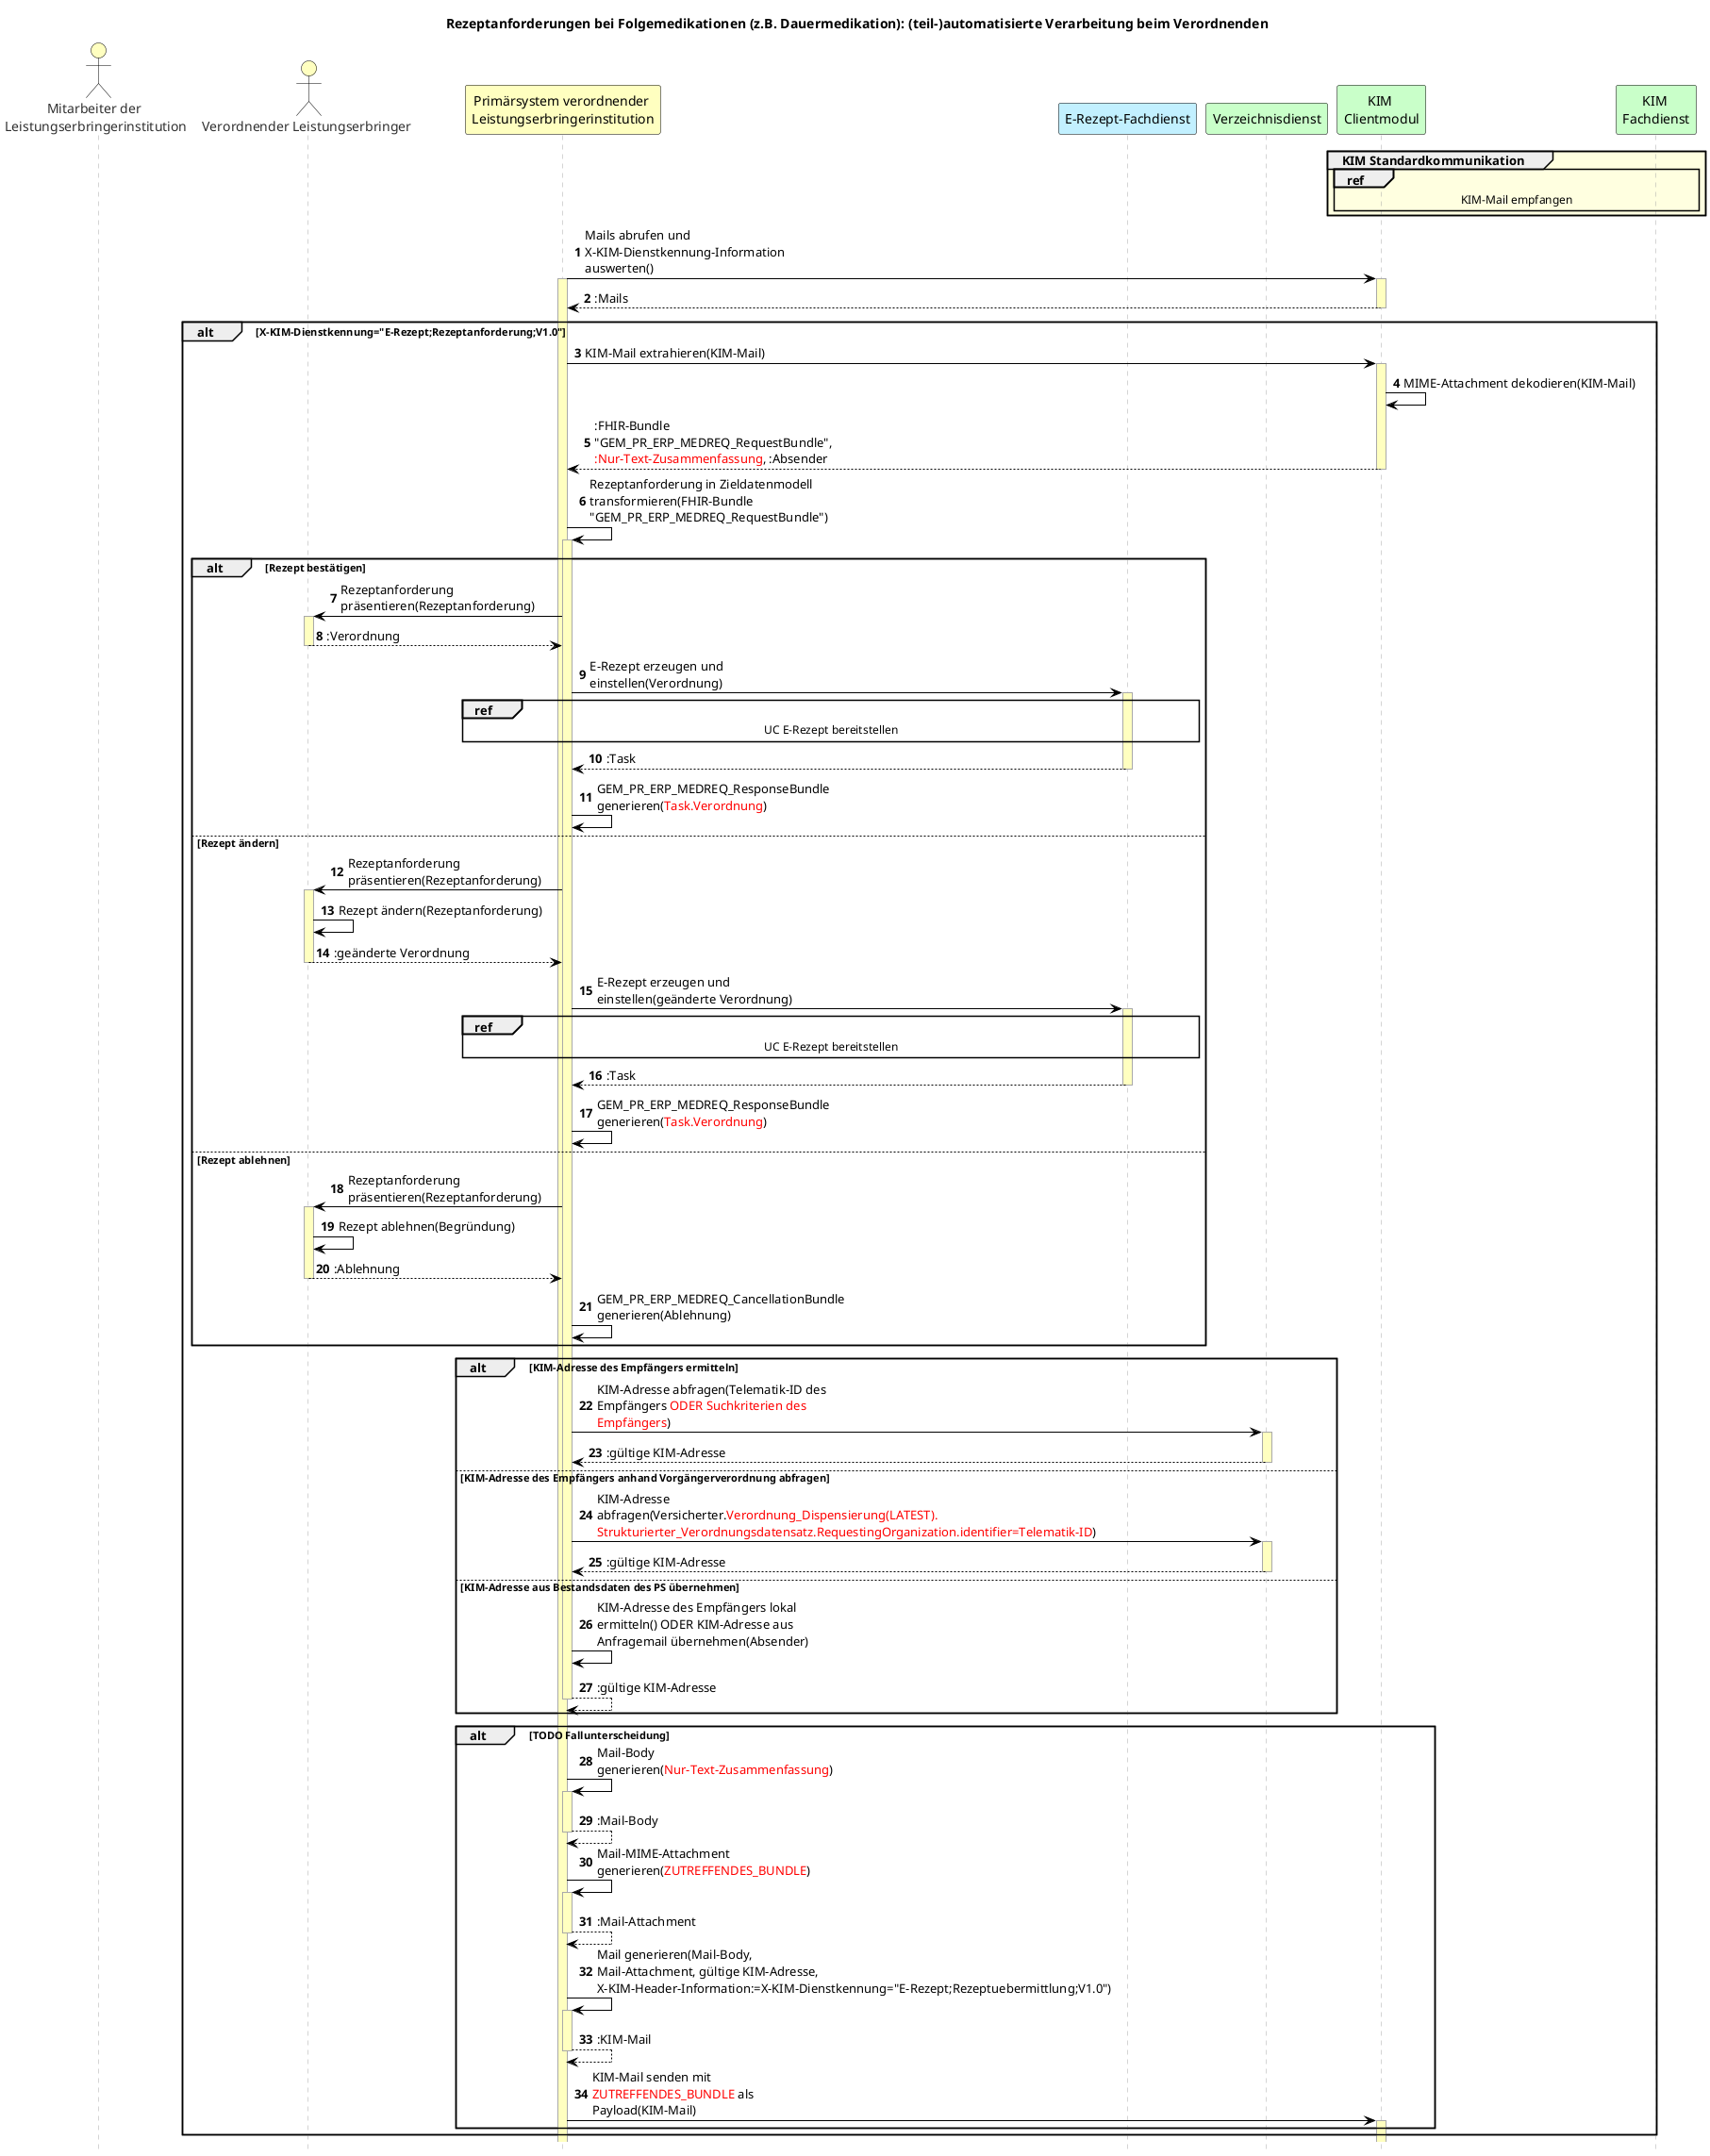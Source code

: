 @startuml

skinparam sequence {
    ArrowColor black
    ActorBorderColor black
    LifeLineBorderColor darkgray
    LifeLineBackgroundColor #ffffc0

    ParticipantBorderColor black
    ParticipantBackgroundColor #ffffc0
    ParticipantFontName Arial
    ParticipantFontSize 14
    ParticipantFontColor black

    ActorBackgroundColor #ffffc0
    ActorFontColor #303030
    ActorFontSize 14
    ActorFontName Arial

    BoxBorderColor gray
}

skinparam maxMessageSize 250
title Rezeptanforderungen bei Folgemedikationen (z.B. Dauermedikation): (teil-)automatisierte Verarbeitung beim Verordnenden
hide footbox
autonumber

actor "Mitarbeiter der \nLeistungserbringerinstitution" as MA_LEI
actor "Verordnender Leistungserbringer" as Arzt
participant "Primärsystem verordnender \nLeistungserbringerinstitution" as PS_Arzt
participant "E-Rezept-Fachdienst" as erpFD #APPLICATION
participant "Verzeichnisdienst" as VZD #TECHNOLOGY
participant "KIM \nClientmodul" as Kim_cm #TECHNOLOGY
participant "KIM \nFachdienst" as Kim_fd #TECHNOLOGY

group #LightYellow KIM Standardkommunikation
    ref over Kim_cm, Kim_fd
        KIM-Mail empfangen
    end ref
end


PS_Arzt -> Kim_cm++: Mails abrufen und X-KIM-Dienstkennung-Information auswerten()
activate PS_Arzt
return :Mails

alt X-KIM-Dienstkennung="E-Rezept;Rezeptanforderung;V1.0"
    PS_Arzt -> Kim_cm++: KIM-Mail extrahieren(KIM-Mail)
    Kim_cm -> Kim_cm: MIME-Attachment dekodieren(KIM-Mail)
    return :FHIR-Bundle "GEM_PR_ERP_MEDREQ_RequestBundle", <font color=red>:Nur-Text-Zusammenfassung</font>, :Absender


    PS_Arzt -> PS_Arzt++: Rezeptanforderung in Zieldatenmodell transformieren(FHIR-Bundle "GEM_PR_ERP_MEDREQ_RequestBundle")


    alt Rezept bestätigen
        PS_Arzt -> Arzt++: Rezeptanforderung präsentieren(Rezeptanforderung)
        return :Verordnung

        PS_Arzt -> erpFD++: E-Rezept erzeugen und einstellen(Verordnung)
        ref over PS_Arzt, erpFD
            UC E-Rezept bereitstellen
        end ref
        return :Task
        PS_Arzt -> PS_Arzt: GEM_PR_ERP_MEDREQ_ResponseBundle generieren(<font color=red>Task.Verordnung</font>)

    else Rezept ändern
        PS_Arzt -> Arzt++:Rezeptanforderung präsentieren(Rezeptanforderung)
        Arzt -> Arzt: Rezept ändern(Rezeptanforderung)
        return :geänderte Verordnung

        PS_Arzt -> erpFD++: E-Rezept erzeugen und einstellen(geänderte Verordnung)
        ref over PS_Arzt, erpFD
            UC E-Rezept bereitstellen
        end ref
        return :Task

        PS_Arzt -> PS_Arzt: GEM_PR_ERP_MEDREQ_ResponseBundle generieren(<font color=red>Task.Verordnung</font>)

    else Rezept ablehnen
        PS_Arzt -> Arzt++:Rezeptanforderung präsentieren(Rezeptanforderung)
        Arzt -> Arzt: Rezept ablehnen(Begründung)
        return :Ablehnung

        PS_Arzt -> PS_Arzt: GEM_PR_ERP_MEDREQ_CancellationBundle generieren(Ablehnung)

    end

    alt KIM-Adresse des Empfängers ermitteln
        PS_Arzt -> VZD++: KIM-Adresse abfragen(Telematik-ID des Empfängers <font color=red>ODER Suchkriterien des Empfängers</font>)
        return :gültige KIM-Adresse
    else KIM-Adresse des Empfängers anhand Vorgängerverordnung abfragen
        PS_Arzt -> VZD++: KIM-Adresse abfragen(Versicherter.<font color=red>Verordnung_Dispensierung(LATEST). Strukturierter_Verordnungsdatensatz.RequestingOrganization.identifier=Telematik-ID</font>)
        return :gültige KIM-Adresse
    else KIM-Adresse aus Bestandsdaten des PS übernehmen
        PS_Arzt -> PS_Arzt: KIM-Adresse des Empfängers lokal ermitteln() ODER KIM-Adresse aus Anfragemail übernehmen(Absender)
        return :gültige KIM-Adresse
    end


    alt TODO Fallunterscheidung
    PS_Arzt -> PS_Arzt++: Mail-Body generieren(<font color=red>Nur-Text-Zusammenfassung</font>)
    return :Mail-Body
    PS_Arzt -> PS_Arzt++: Mail-MIME-Attachment generieren(<font color=red>ZUTREFFENDES_BUNDLE</font>)
    return :Mail-Attachment

    PS_Arzt -> PS_Arzt++: Mail generieren(Mail-Body, Mail-Attachment, gültige KIM-Adresse, X-KIM-Header-Information:=X-KIM-Dienstkennung="E-Rezept;Rezeptuebermittlung;V1.0")
    return :KIM-Mail

    PS_Arzt -> Kim_cm++: KIM-Mail senden mit <font color=red>ZUTREFFENDES_BUNDLE</font> als Payload(KIM-Mail)
    end


end


@enduml
